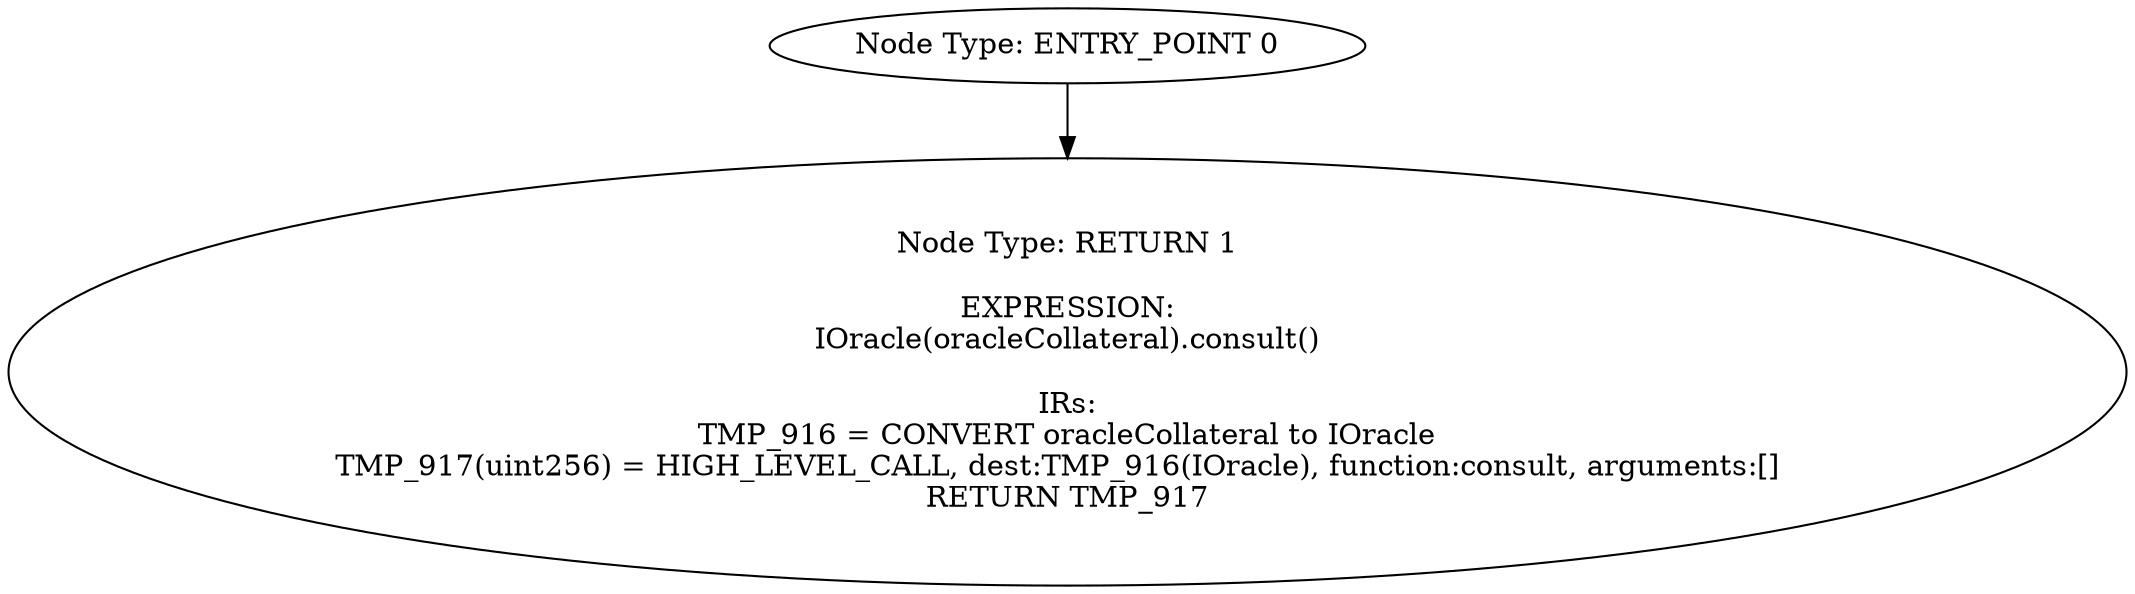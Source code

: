 digraph{
0[label="Node Type: ENTRY_POINT 0
"];
0->1;
1[label="Node Type: RETURN 1

EXPRESSION:
IOracle(oracleCollateral).consult()

IRs:
TMP_916 = CONVERT oracleCollateral to IOracle
TMP_917(uint256) = HIGH_LEVEL_CALL, dest:TMP_916(IOracle), function:consult, arguments:[]  
RETURN TMP_917"];
}
